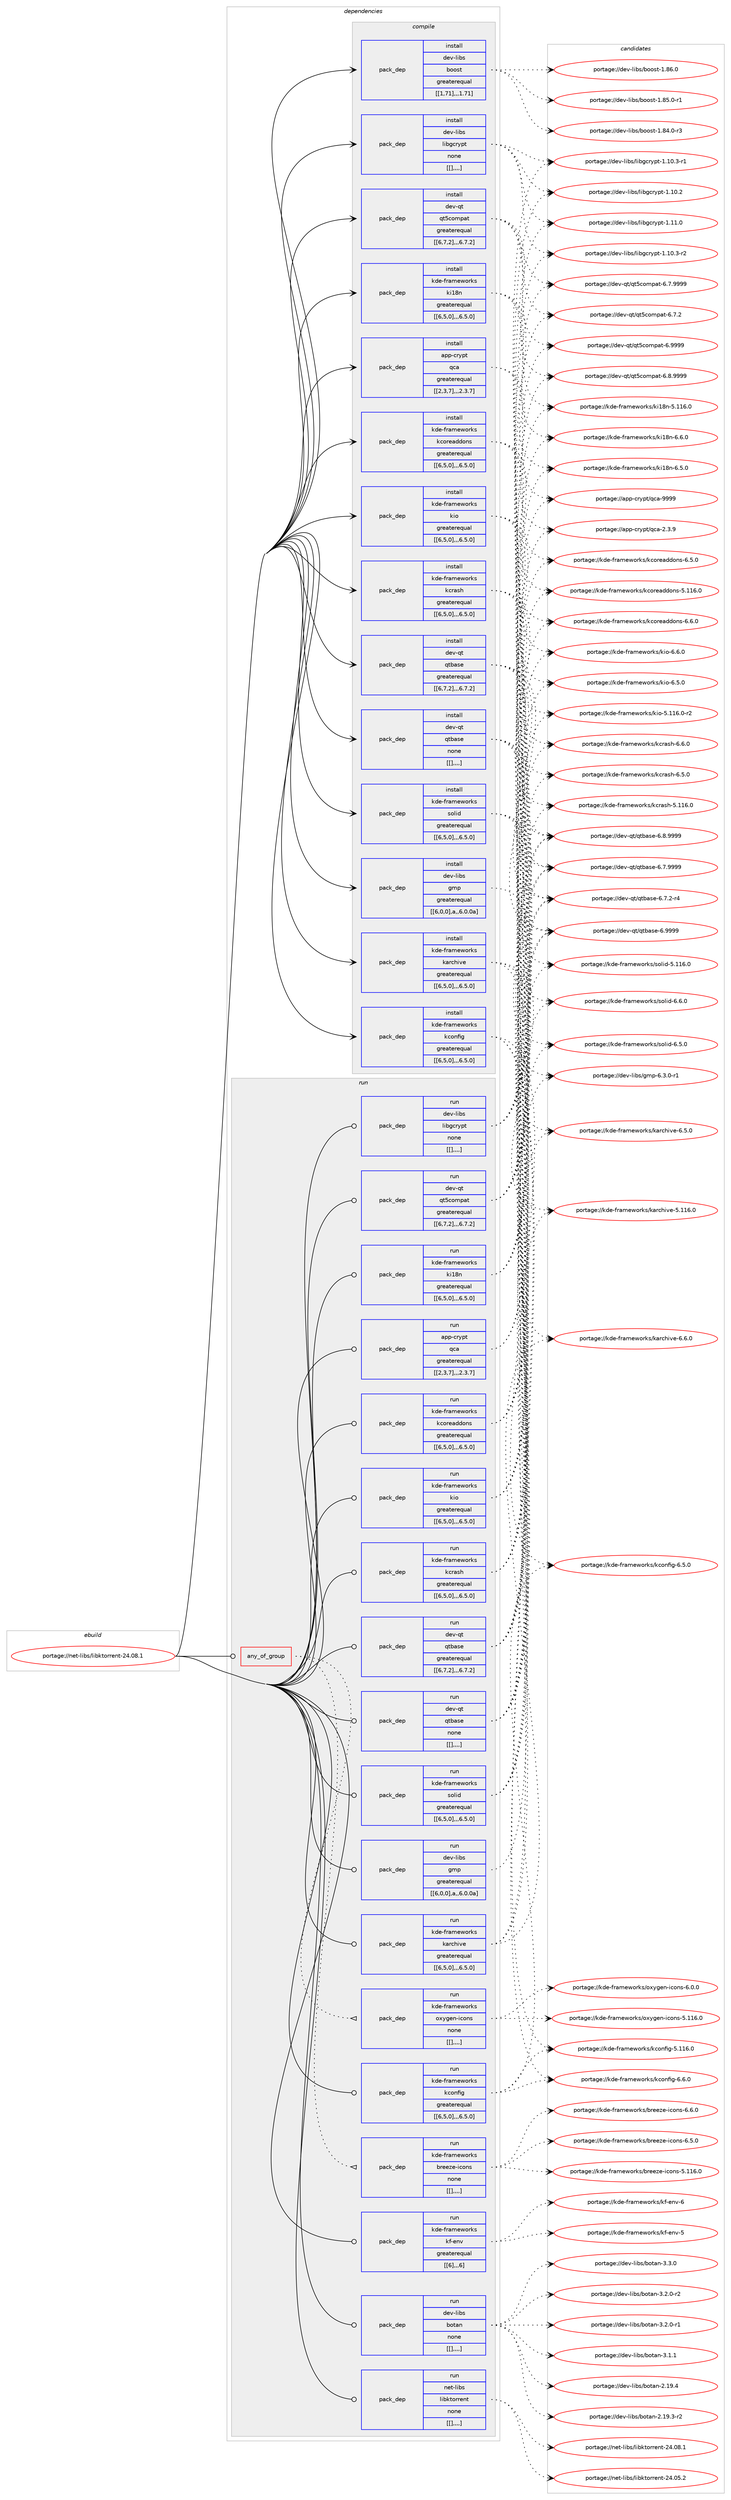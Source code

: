 digraph prolog {

# *************
# Graph options
# *************

newrank=true;
concentrate=true;
compound=true;
graph [rankdir=LR,fontname=Helvetica,fontsize=10,ranksep=1.5];#, ranksep=2.5, nodesep=0.2];
edge  [arrowhead=vee];
node  [fontname=Helvetica,fontsize=10];

# **********
# The ebuild
# **********

subgraph cluster_leftcol {
color=gray;
label=<<i>ebuild</i>>;
id [label="portage://net-libs/libktorrent-24.08.1", color=red, width=4, href="../net-libs/libktorrent-24.08.1.svg"];
}

# ****************
# The dependencies
# ****************

subgraph cluster_midcol {
color=gray;
label=<<i>dependencies</i>>;
subgraph cluster_compile {
fillcolor="#eeeeee";
style=filled;
label=<<i>compile</i>>;
subgraph pack276892 {
dependency378182 [label=<<TABLE BORDER="0" CELLBORDER="1" CELLSPACING="0" CELLPADDING="4" WIDTH="220"><TR><TD ROWSPAN="6" CELLPADDING="30">pack_dep</TD></TR><TR><TD WIDTH="110">install</TD></TR><TR><TD>app-crypt</TD></TR><TR><TD>qca</TD></TR><TR><TD>greaterequal</TD></TR><TR><TD>[[2,3,7],,,2.3.7]</TD></TR></TABLE>>, shape=none, color=blue];
}
id:e -> dependency378182:w [weight=20,style="solid",arrowhead="vee"];
subgraph pack276893 {
dependency378183 [label=<<TABLE BORDER="0" CELLBORDER="1" CELLSPACING="0" CELLPADDING="4" WIDTH="220"><TR><TD ROWSPAN="6" CELLPADDING="30">pack_dep</TD></TR><TR><TD WIDTH="110">install</TD></TR><TR><TD>dev-libs</TD></TR><TR><TD>boost</TD></TR><TR><TD>greaterequal</TD></TR><TR><TD>[[1,71],,,1.71]</TD></TR></TABLE>>, shape=none, color=blue];
}
id:e -> dependency378183:w [weight=20,style="solid",arrowhead="vee"];
subgraph pack276894 {
dependency378184 [label=<<TABLE BORDER="0" CELLBORDER="1" CELLSPACING="0" CELLPADDING="4" WIDTH="220"><TR><TD ROWSPAN="6" CELLPADDING="30">pack_dep</TD></TR><TR><TD WIDTH="110">install</TD></TR><TR><TD>dev-libs</TD></TR><TR><TD>gmp</TD></TR><TR><TD>greaterequal</TD></TR><TR><TD>[[6,0,0],a,,6.0.0a]</TD></TR></TABLE>>, shape=none, color=blue];
}
id:e -> dependency378184:w [weight=20,style="solid",arrowhead="vee"];
subgraph pack276895 {
dependency378185 [label=<<TABLE BORDER="0" CELLBORDER="1" CELLSPACING="0" CELLPADDING="4" WIDTH="220"><TR><TD ROWSPAN="6" CELLPADDING="30">pack_dep</TD></TR><TR><TD WIDTH="110">install</TD></TR><TR><TD>dev-libs</TD></TR><TR><TD>libgcrypt</TD></TR><TR><TD>none</TD></TR><TR><TD>[[],,,,]</TD></TR></TABLE>>, shape=none, color=blue];
}
id:e -> dependency378185:w [weight=20,style="solid",arrowhead="vee"];
subgraph pack276896 {
dependency378186 [label=<<TABLE BORDER="0" CELLBORDER="1" CELLSPACING="0" CELLPADDING="4" WIDTH="220"><TR><TD ROWSPAN="6" CELLPADDING="30">pack_dep</TD></TR><TR><TD WIDTH="110">install</TD></TR><TR><TD>dev-qt</TD></TR><TR><TD>qt5compat</TD></TR><TR><TD>greaterequal</TD></TR><TR><TD>[[6,7,2],,,6.7.2]</TD></TR></TABLE>>, shape=none, color=blue];
}
id:e -> dependency378186:w [weight=20,style="solid",arrowhead="vee"];
subgraph pack276897 {
dependency378187 [label=<<TABLE BORDER="0" CELLBORDER="1" CELLSPACING="0" CELLPADDING="4" WIDTH="220"><TR><TD ROWSPAN="6" CELLPADDING="30">pack_dep</TD></TR><TR><TD WIDTH="110">install</TD></TR><TR><TD>dev-qt</TD></TR><TR><TD>qtbase</TD></TR><TR><TD>greaterequal</TD></TR><TR><TD>[[6,7,2],,,6.7.2]</TD></TR></TABLE>>, shape=none, color=blue];
}
id:e -> dependency378187:w [weight=20,style="solid",arrowhead="vee"];
subgraph pack276898 {
dependency378188 [label=<<TABLE BORDER="0" CELLBORDER="1" CELLSPACING="0" CELLPADDING="4" WIDTH="220"><TR><TD ROWSPAN="6" CELLPADDING="30">pack_dep</TD></TR><TR><TD WIDTH="110">install</TD></TR><TR><TD>dev-qt</TD></TR><TR><TD>qtbase</TD></TR><TR><TD>none</TD></TR><TR><TD>[[],,,,]</TD></TR></TABLE>>, shape=none, color=blue];
}
id:e -> dependency378188:w [weight=20,style="solid",arrowhead="vee"];
subgraph pack276899 {
dependency378189 [label=<<TABLE BORDER="0" CELLBORDER="1" CELLSPACING="0" CELLPADDING="4" WIDTH="220"><TR><TD ROWSPAN="6" CELLPADDING="30">pack_dep</TD></TR><TR><TD WIDTH="110">install</TD></TR><TR><TD>kde-frameworks</TD></TR><TR><TD>karchive</TD></TR><TR><TD>greaterequal</TD></TR><TR><TD>[[6,5,0],,,6.5.0]</TD></TR></TABLE>>, shape=none, color=blue];
}
id:e -> dependency378189:w [weight=20,style="solid",arrowhead="vee"];
subgraph pack276900 {
dependency378190 [label=<<TABLE BORDER="0" CELLBORDER="1" CELLSPACING="0" CELLPADDING="4" WIDTH="220"><TR><TD ROWSPAN="6" CELLPADDING="30">pack_dep</TD></TR><TR><TD WIDTH="110">install</TD></TR><TR><TD>kde-frameworks</TD></TR><TR><TD>kconfig</TD></TR><TR><TD>greaterequal</TD></TR><TR><TD>[[6,5,0],,,6.5.0]</TD></TR></TABLE>>, shape=none, color=blue];
}
id:e -> dependency378190:w [weight=20,style="solid",arrowhead="vee"];
subgraph pack276901 {
dependency378191 [label=<<TABLE BORDER="0" CELLBORDER="1" CELLSPACING="0" CELLPADDING="4" WIDTH="220"><TR><TD ROWSPAN="6" CELLPADDING="30">pack_dep</TD></TR><TR><TD WIDTH="110">install</TD></TR><TR><TD>kde-frameworks</TD></TR><TR><TD>kcoreaddons</TD></TR><TR><TD>greaterequal</TD></TR><TR><TD>[[6,5,0],,,6.5.0]</TD></TR></TABLE>>, shape=none, color=blue];
}
id:e -> dependency378191:w [weight=20,style="solid",arrowhead="vee"];
subgraph pack276902 {
dependency378192 [label=<<TABLE BORDER="0" CELLBORDER="1" CELLSPACING="0" CELLPADDING="4" WIDTH="220"><TR><TD ROWSPAN="6" CELLPADDING="30">pack_dep</TD></TR><TR><TD WIDTH="110">install</TD></TR><TR><TD>kde-frameworks</TD></TR><TR><TD>kcrash</TD></TR><TR><TD>greaterequal</TD></TR><TR><TD>[[6,5,0],,,6.5.0]</TD></TR></TABLE>>, shape=none, color=blue];
}
id:e -> dependency378192:w [weight=20,style="solid",arrowhead="vee"];
subgraph pack276903 {
dependency378193 [label=<<TABLE BORDER="0" CELLBORDER="1" CELLSPACING="0" CELLPADDING="4" WIDTH="220"><TR><TD ROWSPAN="6" CELLPADDING="30">pack_dep</TD></TR><TR><TD WIDTH="110">install</TD></TR><TR><TD>kde-frameworks</TD></TR><TR><TD>ki18n</TD></TR><TR><TD>greaterequal</TD></TR><TR><TD>[[6,5,0],,,6.5.0]</TD></TR></TABLE>>, shape=none, color=blue];
}
id:e -> dependency378193:w [weight=20,style="solid",arrowhead="vee"];
subgraph pack276904 {
dependency378194 [label=<<TABLE BORDER="0" CELLBORDER="1" CELLSPACING="0" CELLPADDING="4" WIDTH="220"><TR><TD ROWSPAN="6" CELLPADDING="30">pack_dep</TD></TR><TR><TD WIDTH="110">install</TD></TR><TR><TD>kde-frameworks</TD></TR><TR><TD>kio</TD></TR><TR><TD>greaterequal</TD></TR><TR><TD>[[6,5,0],,,6.5.0]</TD></TR></TABLE>>, shape=none, color=blue];
}
id:e -> dependency378194:w [weight=20,style="solid",arrowhead="vee"];
subgraph pack276905 {
dependency378195 [label=<<TABLE BORDER="0" CELLBORDER="1" CELLSPACING="0" CELLPADDING="4" WIDTH="220"><TR><TD ROWSPAN="6" CELLPADDING="30">pack_dep</TD></TR><TR><TD WIDTH="110">install</TD></TR><TR><TD>kde-frameworks</TD></TR><TR><TD>solid</TD></TR><TR><TD>greaterequal</TD></TR><TR><TD>[[6,5,0],,,6.5.0]</TD></TR></TABLE>>, shape=none, color=blue];
}
id:e -> dependency378195:w [weight=20,style="solid",arrowhead="vee"];
}
subgraph cluster_compileandrun {
fillcolor="#eeeeee";
style=filled;
label=<<i>compile and run</i>>;
}
subgraph cluster_run {
fillcolor="#eeeeee";
style=filled;
label=<<i>run</i>>;
subgraph any2623 {
dependency378196 [label=<<TABLE BORDER="0" CELLBORDER="1" CELLSPACING="0" CELLPADDING="4"><TR><TD CELLPADDING="10">any_of_group</TD></TR></TABLE>>, shape=none, color=red];subgraph pack276906 {
dependency378197 [label=<<TABLE BORDER="0" CELLBORDER="1" CELLSPACING="0" CELLPADDING="4" WIDTH="220"><TR><TD ROWSPAN="6" CELLPADDING="30">pack_dep</TD></TR><TR><TD WIDTH="110">run</TD></TR><TR><TD>kde-frameworks</TD></TR><TR><TD>breeze-icons</TD></TR><TR><TD>none</TD></TR><TR><TD>[[],,,,]</TD></TR></TABLE>>, shape=none, color=blue];
}
dependency378196:e -> dependency378197:w [weight=20,style="dotted",arrowhead="oinv"];
subgraph pack276907 {
dependency378198 [label=<<TABLE BORDER="0" CELLBORDER="1" CELLSPACING="0" CELLPADDING="4" WIDTH="220"><TR><TD ROWSPAN="6" CELLPADDING="30">pack_dep</TD></TR><TR><TD WIDTH="110">run</TD></TR><TR><TD>kde-frameworks</TD></TR><TR><TD>oxygen-icons</TD></TR><TR><TD>none</TD></TR><TR><TD>[[],,,,]</TD></TR></TABLE>>, shape=none, color=blue];
}
dependency378196:e -> dependency378198:w [weight=20,style="dotted",arrowhead="oinv"];
}
id:e -> dependency378196:w [weight=20,style="solid",arrowhead="odot"];
subgraph pack276908 {
dependency378199 [label=<<TABLE BORDER="0" CELLBORDER="1" CELLSPACING="0" CELLPADDING="4" WIDTH="220"><TR><TD ROWSPAN="6" CELLPADDING="30">pack_dep</TD></TR><TR><TD WIDTH="110">run</TD></TR><TR><TD>app-crypt</TD></TR><TR><TD>qca</TD></TR><TR><TD>greaterequal</TD></TR><TR><TD>[[2,3,7],,,2.3.7]</TD></TR></TABLE>>, shape=none, color=blue];
}
id:e -> dependency378199:w [weight=20,style="solid",arrowhead="odot"];
subgraph pack276909 {
dependency378200 [label=<<TABLE BORDER="0" CELLBORDER="1" CELLSPACING="0" CELLPADDING="4" WIDTH="220"><TR><TD ROWSPAN="6" CELLPADDING="30">pack_dep</TD></TR><TR><TD WIDTH="110">run</TD></TR><TR><TD>dev-libs</TD></TR><TR><TD>gmp</TD></TR><TR><TD>greaterequal</TD></TR><TR><TD>[[6,0,0],a,,6.0.0a]</TD></TR></TABLE>>, shape=none, color=blue];
}
id:e -> dependency378200:w [weight=20,style="solid",arrowhead="odot"];
subgraph pack276910 {
dependency378201 [label=<<TABLE BORDER="0" CELLBORDER="1" CELLSPACING="0" CELLPADDING="4" WIDTH="220"><TR><TD ROWSPAN="6" CELLPADDING="30">pack_dep</TD></TR><TR><TD WIDTH="110">run</TD></TR><TR><TD>dev-libs</TD></TR><TR><TD>libgcrypt</TD></TR><TR><TD>none</TD></TR><TR><TD>[[],,,,]</TD></TR></TABLE>>, shape=none, color=blue];
}
id:e -> dependency378201:w [weight=20,style="solid",arrowhead="odot"];
subgraph pack276911 {
dependency378202 [label=<<TABLE BORDER="0" CELLBORDER="1" CELLSPACING="0" CELLPADDING="4" WIDTH="220"><TR><TD ROWSPAN="6" CELLPADDING="30">pack_dep</TD></TR><TR><TD WIDTH="110">run</TD></TR><TR><TD>dev-qt</TD></TR><TR><TD>qt5compat</TD></TR><TR><TD>greaterequal</TD></TR><TR><TD>[[6,7,2],,,6.7.2]</TD></TR></TABLE>>, shape=none, color=blue];
}
id:e -> dependency378202:w [weight=20,style="solid",arrowhead="odot"];
subgraph pack276912 {
dependency378203 [label=<<TABLE BORDER="0" CELLBORDER="1" CELLSPACING="0" CELLPADDING="4" WIDTH="220"><TR><TD ROWSPAN="6" CELLPADDING="30">pack_dep</TD></TR><TR><TD WIDTH="110">run</TD></TR><TR><TD>dev-qt</TD></TR><TR><TD>qtbase</TD></TR><TR><TD>greaterequal</TD></TR><TR><TD>[[6,7,2],,,6.7.2]</TD></TR></TABLE>>, shape=none, color=blue];
}
id:e -> dependency378203:w [weight=20,style="solid",arrowhead="odot"];
subgraph pack276913 {
dependency378204 [label=<<TABLE BORDER="0" CELLBORDER="1" CELLSPACING="0" CELLPADDING="4" WIDTH="220"><TR><TD ROWSPAN="6" CELLPADDING="30">pack_dep</TD></TR><TR><TD WIDTH="110">run</TD></TR><TR><TD>dev-qt</TD></TR><TR><TD>qtbase</TD></TR><TR><TD>none</TD></TR><TR><TD>[[],,,,]</TD></TR></TABLE>>, shape=none, color=blue];
}
id:e -> dependency378204:w [weight=20,style="solid",arrowhead="odot"];
subgraph pack276914 {
dependency378205 [label=<<TABLE BORDER="0" CELLBORDER="1" CELLSPACING="0" CELLPADDING="4" WIDTH="220"><TR><TD ROWSPAN="6" CELLPADDING="30">pack_dep</TD></TR><TR><TD WIDTH="110">run</TD></TR><TR><TD>kde-frameworks</TD></TR><TR><TD>karchive</TD></TR><TR><TD>greaterequal</TD></TR><TR><TD>[[6,5,0],,,6.5.0]</TD></TR></TABLE>>, shape=none, color=blue];
}
id:e -> dependency378205:w [weight=20,style="solid",arrowhead="odot"];
subgraph pack276915 {
dependency378206 [label=<<TABLE BORDER="0" CELLBORDER="1" CELLSPACING="0" CELLPADDING="4" WIDTH="220"><TR><TD ROWSPAN="6" CELLPADDING="30">pack_dep</TD></TR><TR><TD WIDTH="110">run</TD></TR><TR><TD>kde-frameworks</TD></TR><TR><TD>kconfig</TD></TR><TR><TD>greaterequal</TD></TR><TR><TD>[[6,5,0],,,6.5.0]</TD></TR></TABLE>>, shape=none, color=blue];
}
id:e -> dependency378206:w [weight=20,style="solid",arrowhead="odot"];
subgraph pack276916 {
dependency378207 [label=<<TABLE BORDER="0" CELLBORDER="1" CELLSPACING="0" CELLPADDING="4" WIDTH="220"><TR><TD ROWSPAN="6" CELLPADDING="30">pack_dep</TD></TR><TR><TD WIDTH="110">run</TD></TR><TR><TD>kde-frameworks</TD></TR><TR><TD>kcoreaddons</TD></TR><TR><TD>greaterequal</TD></TR><TR><TD>[[6,5,0],,,6.5.0]</TD></TR></TABLE>>, shape=none, color=blue];
}
id:e -> dependency378207:w [weight=20,style="solid",arrowhead="odot"];
subgraph pack276917 {
dependency378208 [label=<<TABLE BORDER="0" CELLBORDER="1" CELLSPACING="0" CELLPADDING="4" WIDTH="220"><TR><TD ROWSPAN="6" CELLPADDING="30">pack_dep</TD></TR><TR><TD WIDTH="110">run</TD></TR><TR><TD>kde-frameworks</TD></TR><TR><TD>kcrash</TD></TR><TR><TD>greaterequal</TD></TR><TR><TD>[[6,5,0],,,6.5.0]</TD></TR></TABLE>>, shape=none, color=blue];
}
id:e -> dependency378208:w [weight=20,style="solid",arrowhead="odot"];
subgraph pack276918 {
dependency378209 [label=<<TABLE BORDER="0" CELLBORDER="1" CELLSPACING="0" CELLPADDING="4" WIDTH="220"><TR><TD ROWSPAN="6" CELLPADDING="30">pack_dep</TD></TR><TR><TD WIDTH="110">run</TD></TR><TR><TD>kde-frameworks</TD></TR><TR><TD>kf-env</TD></TR><TR><TD>greaterequal</TD></TR><TR><TD>[[6],,,6]</TD></TR></TABLE>>, shape=none, color=blue];
}
id:e -> dependency378209:w [weight=20,style="solid",arrowhead="odot"];
subgraph pack276919 {
dependency378210 [label=<<TABLE BORDER="0" CELLBORDER="1" CELLSPACING="0" CELLPADDING="4" WIDTH="220"><TR><TD ROWSPAN="6" CELLPADDING="30">pack_dep</TD></TR><TR><TD WIDTH="110">run</TD></TR><TR><TD>kde-frameworks</TD></TR><TR><TD>ki18n</TD></TR><TR><TD>greaterequal</TD></TR><TR><TD>[[6,5,0],,,6.5.0]</TD></TR></TABLE>>, shape=none, color=blue];
}
id:e -> dependency378210:w [weight=20,style="solid",arrowhead="odot"];
subgraph pack276920 {
dependency378211 [label=<<TABLE BORDER="0" CELLBORDER="1" CELLSPACING="0" CELLPADDING="4" WIDTH="220"><TR><TD ROWSPAN="6" CELLPADDING="30">pack_dep</TD></TR><TR><TD WIDTH="110">run</TD></TR><TR><TD>kde-frameworks</TD></TR><TR><TD>kio</TD></TR><TR><TD>greaterequal</TD></TR><TR><TD>[[6,5,0],,,6.5.0]</TD></TR></TABLE>>, shape=none, color=blue];
}
id:e -> dependency378211:w [weight=20,style="solid",arrowhead="odot"];
subgraph pack276921 {
dependency378212 [label=<<TABLE BORDER="0" CELLBORDER="1" CELLSPACING="0" CELLPADDING="4" WIDTH="220"><TR><TD ROWSPAN="6" CELLPADDING="30">pack_dep</TD></TR><TR><TD WIDTH="110">run</TD></TR><TR><TD>kde-frameworks</TD></TR><TR><TD>solid</TD></TR><TR><TD>greaterequal</TD></TR><TR><TD>[[6,5,0],,,6.5.0]</TD></TR></TABLE>>, shape=none, color=blue];
}
id:e -> dependency378212:w [weight=20,style="solid",arrowhead="odot"];
subgraph pack276922 {
dependency378213 [label=<<TABLE BORDER="0" CELLBORDER="1" CELLSPACING="0" CELLPADDING="4" WIDTH="220"><TR><TD ROWSPAN="6" CELLPADDING="30">pack_dep</TD></TR><TR><TD WIDTH="110">run</TD></TR><TR><TD>dev-libs</TD></TR><TR><TD>botan</TD></TR><TR><TD>none</TD></TR><TR><TD>[[],,,,]</TD></TR></TABLE>>, shape=none, color=blue];
}
id:e -> dependency378213:w [weight=20,style="solid",arrowhead="odot"];
subgraph pack276923 {
dependency378214 [label=<<TABLE BORDER="0" CELLBORDER="1" CELLSPACING="0" CELLPADDING="4" WIDTH="220"><TR><TD ROWSPAN="6" CELLPADDING="30">pack_dep</TD></TR><TR><TD WIDTH="110">run</TD></TR><TR><TD>net-libs</TD></TR><TR><TD>libktorrent</TD></TR><TR><TD>none</TD></TR><TR><TD>[[],,,,]</TD></TR></TABLE>>, shape=none, color=blue];
}
id:e -> dependency378214:w [weight=20,style="solid",arrowhead="odot"];
}
}

# **************
# The candidates
# **************

subgraph cluster_choices {
rank=same;
color=gray;
label=<<i>candidates</i>>;

subgraph choice276892 {
color=black;
nodesep=1;
choice9711211245991141211121164711399974557575757 [label="portage://app-crypt/qca-9999", color=red, width=4,href="../app-crypt/qca-9999.svg"];
choice971121124599114121112116471139997455046514657 [label="portage://app-crypt/qca-2.3.9", color=red, width=4,href="../app-crypt/qca-2.3.9.svg"];
dependency378182:e -> choice9711211245991141211121164711399974557575757:w [style=dotted,weight="100"];
dependency378182:e -> choice971121124599114121112116471139997455046514657:w [style=dotted,weight="100"];
}
subgraph choice276893 {
color=black;
nodesep=1;
choice1001011184510810598115479811111111511645494656544648 [label="portage://dev-libs/boost-1.86.0", color=red, width=4,href="../dev-libs/boost-1.86.0.svg"];
choice10010111845108105981154798111111115116454946565346484511449 [label="portage://dev-libs/boost-1.85.0-r1", color=red, width=4,href="../dev-libs/boost-1.85.0-r1.svg"];
choice10010111845108105981154798111111115116454946565246484511451 [label="portage://dev-libs/boost-1.84.0-r3", color=red, width=4,href="../dev-libs/boost-1.84.0-r3.svg"];
dependency378183:e -> choice1001011184510810598115479811111111511645494656544648:w [style=dotted,weight="100"];
dependency378183:e -> choice10010111845108105981154798111111115116454946565346484511449:w [style=dotted,weight="100"];
dependency378183:e -> choice10010111845108105981154798111111115116454946565246484511451:w [style=dotted,weight="100"];
}
subgraph choice276894 {
color=black;
nodesep=1;
choice1001011184510810598115471031091124554465146484511449 [label="portage://dev-libs/gmp-6.3.0-r1", color=red, width=4,href="../dev-libs/gmp-6.3.0-r1.svg"];
dependency378184:e -> choice1001011184510810598115471031091124554465146484511449:w [style=dotted,weight="100"];
}
subgraph choice276895 {
color=black;
nodesep=1;
choice100101118451081059811547108105981039911412111211645494649494648 [label="portage://dev-libs/libgcrypt-1.11.0", color=red, width=4,href="../dev-libs/libgcrypt-1.11.0.svg"];
choice1001011184510810598115471081059810399114121112116454946494846514511450 [label="portage://dev-libs/libgcrypt-1.10.3-r2", color=red, width=4,href="../dev-libs/libgcrypt-1.10.3-r2.svg"];
choice1001011184510810598115471081059810399114121112116454946494846514511449 [label="portage://dev-libs/libgcrypt-1.10.3-r1", color=red, width=4,href="../dev-libs/libgcrypt-1.10.3-r1.svg"];
choice100101118451081059811547108105981039911412111211645494649484650 [label="portage://dev-libs/libgcrypt-1.10.2", color=red, width=4,href="../dev-libs/libgcrypt-1.10.2.svg"];
dependency378185:e -> choice100101118451081059811547108105981039911412111211645494649494648:w [style=dotted,weight="100"];
dependency378185:e -> choice1001011184510810598115471081059810399114121112116454946494846514511450:w [style=dotted,weight="100"];
dependency378185:e -> choice1001011184510810598115471081059810399114121112116454946494846514511449:w [style=dotted,weight="100"];
dependency378185:e -> choice100101118451081059811547108105981039911412111211645494649484650:w [style=dotted,weight="100"];
}
subgraph choice276896 {
color=black;
nodesep=1;
choice100101118451131164711311653991111091129711645544657575757 [label="portage://dev-qt/qt5compat-6.9999", color=red, width=4,href="../dev-qt/qt5compat-6.9999.svg"];
choice1001011184511311647113116539911110911297116455446564657575757 [label="portage://dev-qt/qt5compat-6.8.9999", color=red, width=4,href="../dev-qt/qt5compat-6.8.9999.svg"];
choice1001011184511311647113116539911110911297116455446554657575757 [label="portage://dev-qt/qt5compat-6.7.9999", color=red, width=4,href="../dev-qt/qt5compat-6.7.9999.svg"];
choice1001011184511311647113116539911110911297116455446554650 [label="portage://dev-qt/qt5compat-6.7.2", color=red, width=4,href="../dev-qt/qt5compat-6.7.2.svg"];
dependency378186:e -> choice100101118451131164711311653991111091129711645544657575757:w [style=dotted,weight="100"];
dependency378186:e -> choice1001011184511311647113116539911110911297116455446564657575757:w [style=dotted,weight="100"];
dependency378186:e -> choice1001011184511311647113116539911110911297116455446554657575757:w [style=dotted,weight="100"];
dependency378186:e -> choice1001011184511311647113116539911110911297116455446554650:w [style=dotted,weight="100"];
}
subgraph choice276897 {
color=black;
nodesep=1;
choice1001011184511311647113116989711510145544657575757 [label="portage://dev-qt/qtbase-6.9999", color=red, width=4,href="../dev-qt/qtbase-6.9999.svg"];
choice10010111845113116471131169897115101455446564657575757 [label="portage://dev-qt/qtbase-6.8.9999", color=red, width=4,href="../dev-qt/qtbase-6.8.9999.svg"];
choice10010111845113116471131169897115101455446554657575757 [label="portage://dev-qt/qtbase-6.7.9999", color=red, width=4,href="../dev-qt/qtbase-6.7.9999.svg"];
choice100101118451131164711311698971151014554465546504511452 [label="portage://dev-qt/qtbase-6.7.2-r4", color=red, width=4,href="../dev-qt/qtbase-6.7.2-r4.svg"];
dependency378187:e -> choice1001011184511311647113116989711510145544657575757:w [style=dotted,weight="100"];
dependency378187:e -> choice10010111845113116471131169897115101455446564657575757:w [style=dotted,weight="100"];
dependency378187:e -> choice10010111845113116471131169897115101455446554657575757:w [style=dotted,weight="100"];
dependency378187:e -> choice100101118451131164711311698971151014554465546504511452:w [style=dotted,weight="100"];
}
subgraph choice276898 {
color=black;
nodesep=1;
choice1001011184511311647113116989711510145544657575757 [label="portage://dev-qt/qtbase-6.9999", color=red, width=4,href="../dev-qt/qtbase-6.9999.svg"];
choice10010111845113116471131169897115101455446564657575757 [label="portage://dev-qt/qtbase-6.8.9999", color=red, width=4,href="../dev-qt/qtbase-6.8.9999.svg"];
choice10010111845113116471131169897115101455446554657575757 [label="portage://dev-qt/qtbase-6.7.9999", color=red, width=4,href="../dev-qt/qtbase-6.7.9999.svg"];
choice100101118451131164711311698971151014554465546504511452 [label="portage://dev-qt/qtbase-6.7.2-r4", color=red, width=4,href="../dev-qt/qtbase-6.7.2-r4.svg"];
dependency378188:e -> choice1001011184511311647113116989711510145544657575757:w [style=dotted,weight="100"];
dependency378188:e -> choice10010111845113116471131169897115101455446564657575757:w [style=dotted,weight="100"];
dependency378188:e -> choice10010111845113116471131169897115101455446554657575757:w [style=dotted,weight="100"];
dependency378188:e -> choice100101118451131164711311698971151014554465546504511452:w [style=dotted,weight="100"];
}
subgraph choice276899 {
color=black;
nodesep=1;
choice1071001014510211497109101119111114107115471079711499104105118101455446544648 [label="portage://kde-frameworks/karchive-6.6.0", color=red, width=4,href="../kde-frameworks/karchive-6.6.0.svg"];
choice1071001014510211497109101119111114107115471079711499104105118101455446534648 [label="portage://kde-frameworks/karchive-6.5.0", color=red, width=4,href="../kde-frameworks/karchive-6.5.0.svg"];
choice10710010145102114971091011191111141071154710797114991041051181014553464949544648 [label="portage://kde-frameworks/karchive-5.116.0", color=red, width=4,href="../kde-frameworks/karchive-5.116.0.svg"];
dependency378189:e -> choice1071001014510211497109101119111114107115471079711499104105118101455446544648:w [style=dotted,weight="100"];
dependency378189:e -> choice1071001014510211497109101119111114107115471079711499104105118101455446534648:w [style=dotted,weight="100"];
dependency378189:e -> choice10710010145102114971091011191111141071154710797114991041051181014553464949544648:w [style=dotted,weight="100"];
}
subgraph choice276900 {
color=black;
nodesep=1;
choice10710010145102114971091011191111141071154710799111110102105103455446544648 [label="portage://kde-frameworks/kconfig-6.6.0", color=red, width=4,href="../kde-frameworks/kconfig-6.6.0.svg"];
choice10710010145102114971091011191111141071154710799111110102105103455446534648 [label="portage://kde-frameworks/kconfig-6.5.0", color=red, width=4,href="../kde-frameworks/kconfig-6.5.0.svg"];
choice107100101451021149710910111911111410711547107991111101021051034553464949544648 [label="portage://kde-frameworks/kconfig-5.116.0", color=red, width=4,href="../kde-frameworks/kconfig-5.116.0.svg"];
dependency378190:e -> choice10710010145102114971091011191111141071154710799111110102105103455446544648:w [style=dotted,weight="100"];
dependency378190:e -> choice10710010145102114971091011191111141071154710799111110102105103455446534648:w [style=dotted,weight="100"];
dependency378190:e -> choice107100101451021149710910111911111410711547107991111101021051034553464949544648:w [style=dotted,weight="100"];
}
subgraph choice276901 {
color=black;
nodesep=1;
choice1071001014510211497109101119111114107115471079911111410197100100111110115455446544648 [label="portage://kde-frameworks/kcoreaddons-6.6.0", color=red, width=4,href="../kde-frameworks/kcoreaddons-6.6.0.svg"];
choice1071001014510211497109101119111114107115471079911111410197100100111110115455446534648 [label="portage://kde-frameworks/kcoreaddons-6.5.0", color=red, width=4,href="../kde-frameworks/kcoreaddons-6.5.0.svg"];
choice10710010145102114971091011191111141071154710799111114101971001001111101154553464949544648 [label="portage://kde-frameworks/kcoreaddons-5.116.0", color=red, width=4,href="../kde-frameworks/kcoreaddons-5.116.0.svg"];
dependency378191:e -> choice1071001014510211497109101119111114107115471079911111410197100100111110115455446544648:w [style=dotted,weight="100"];
dependency378191:e -> choice1071001014510211497109101119111114107115471079911111410197100100111110115455446534648:w [style=dotted,weight="100"];
dependency378191:e -> choice10710010145102114971091011191111141071154710799111114101971001001111101154553464949544648:w [style=dotted,weight="100"];
}
subgraph choice276902 {
color=black;
nodesep=1;
choice1071001014510211497109101119111114107115471079911497115104455446544648 [label="portage://kde-frameworks/kcrash-6.6.0", color=red, width=4,href="../kde-frameworks/kcrash-6.6.0.svg"];
choice1071001014510211497109101119111114107115471079911497115104455446534648 [label="portage://kde-frameworks/kcrash-6.5.0", color=red, width=4,href="../kde-frameworks/kcrash-6.5.0.svg"];
choice10710010145102114971091011191111141071154710799114971151044553464949544648 [label="portage://kde-frameworks/kcrash-5.116.0", color=red, width=4,href="../kde-frameworks/kcrash-5.116.0.svg"];
dependency378192:e -> choice1071001014510211497109101119111114107115471079911497115104455446544648:w [style=dotted,weight="100"];
dependency378192:e -> choice1071001014510211497109101119111114107115471079911497115104455446534648:w [style=dotted,weight="100"];
dependency378192:e -> choice10710010145102114971091011191111141071154710799114971151044553464949544648:w [style=dotted,weight="100"];
}
subgraph choice276903 {
color=black;
nodesep=1;
choice1071001014510211497109101119111114107115471071054956110455446544648 [label="portage://kde-frameworks/ki18n-6.6.0", color=red, width=4,href="../kde-frameworks/ki18n-6.6.0.svg"];
choice1071001014510211497109101119111114107115471071054956110455446534648 [label="portage://kde-frameworks/ki18n-6.5.0", color=red, width=4,href="../kde-frameworks/ki18n-6.5.0.svg"];
choice10710010145102114971091011191111141071154710710549561104553464949544648 [label="portage://kde-frameworks/ki18n-5.116.0", color=red, width=4,href="../kde-frameworks/ki18n-5.116.0.svg"];
dependency378193:e -> choice1071001014510211497109101119111114107115471071054956110455446544648:w [style=dotted,weight="100"];
dependency378193:e -> choice1071001014510211497109101119111114107115471071054956110455446534648:w [style=dotted,weight="100"];
dependency378193:e -> choice10710010145102114971091011191111141071154710710549561104553464949544648:w [style=dotted,weight="100"];
}
subgraph choice276904 {
color=black;
nodesep=1;
choice107100101451021149710910111911111410711547107105111455446544648 [label="portage://kde-frameworks/kio-6.6.0", color=red, width=4,href="../kde-frameworks/kio-6.6.0.svg"];
choice107100101451021149710910111911111410711547107105111455446534648 [label="portage://kde-frameworks/kio-6.5.0", color=red, width=4,href="../kde-frameworks/kio-6.5.0.svg"];
choice10710010145102114971091011191111141071154710710511145534649495446484511450 [label="portage://kde-frameworks/kio-5.116.0-r2", color=red, width=4,href="../kde-frameworks/kio-5.116.0-r2.svg"];
dependency378194:e -> choice107100101451021149710910111911111410711547107105111455446544648:w [style=dotted,weight="100"];
dependency378194:e -> choice107100101451021149710910111911111410711547107105111455446534648:w [style=dotted,weight="100"];
dependency378194:e -> choice10710010145102114971091011191111141071154710710511145534649495446484511450:w [style=dotted,weight="100"];
}
subgraph choice276905 {
color=black;
nodesep=1;
choice107100101451021149710910111911111410711547115111108105100455446544648 [label="portage://kde-frameworks/solid-6.6.0", color=red, width=4,href="../kde-frameworks/solid-6.6.0.svg"];
choice107100101451021149710910111911111410711547115111108105100455446534648 [label="portage://kde-frameworks/solid-6.5.0", color=red, width=4,href="../kde-frameworks/solid-6.5.0.svg"];
choice1071001014510211497109101119111114107115471151111081051004553464949544648 [label="portage://kde-frameworks/solid-5.116.0", color=red, width=4,href="../kde-frameworks/solid-5.116.0.svg"];
dependency378195:e -> choice107100101451021149710910111911111410711547115111108105100455446544648:w [style=dotted,weight="100"];
dependency378195:e -> choice107100101451021149710910111911111410711547115111108105100455446534648:w [style=dotted,weight="100"];
dependency378195:e -> choice1071001014510211497109101119111114107115471151111081051004553464949544648:w [style=dotted,weight="100"];
}
subgraph choice276906 {
color=black;
nodesep=1;
choice107100101451021149710910111911111410711547981141011011221014510599111110115455446544648 [label="portage://kde-frameworks/breeze-icons-6.6.0", color=red, width=4,href="../kde-frameworks/breeze-icons-6.6.0.svg"];
choice107100101451021149710910111911111410711547981141011011221014510599111110115455446534648 [label="portage://kde-frameworks/breeze-icons-6.5.0", color=red, width=4,href="../kde-frameworks/breeze-icons-6.5.0.svg"];
choice1071001014510211497109101119111114107115479811410110112210145105991111101154553464949544648 [label="portage://kde-frameworks/breeze-icons-5.116.0", color=red, width=4,href="../kde-frameworks/breeze-icons-5.116.0.svg"];
dependency378197:e -> choice107100101451021149710910111911111410711547981141011011221014510599111110115455446544648:w [style=dotted,weight="100"];
dependency378197:e -> choice107100101451021149710910111911111410711547981141011011221014510599111110115455446534648:w [style=dotted,weight="100"];
dependency378197:e -> choice1071001014510211497109101119111114107115479811410110112210145105991111101154553464949544648:w [style=dotted,weight="100"];
}
subgraph choice276907 {
color=black;
nodesep=1;
choice1071001014510211497109101119111114107115471111201211031011104510599111110115455446484648 [label="portage://kde-frameworks/oxygen-icons-6.0.0", color=red, width=4,href="../kde-frameworks/oxygen-icons-6.0.0.svg"];
choice10710010145102114971091011191111141071154711112012110310111045105991111101154553464949544648 [label="portage://kde-frameworks/oxygen-icons-5.116.0", color=red, width=4,href="../kde-frameworks/oxygen-icons-5.116.0.svg"];
dependency378198:e -> choice1071001014510211497109101119111114107115471111201211031011104510599111110115455446484648:w [style=dotted,weight="100"];
dependency378198:e -> choice10710010145102114971091011191111141071154711112012110310111045105991111101154553464949544648:w [style=dotted,weight="100"];
}
subgraph choice276908 {
color=black;
nodesep=1;
choice9711211245991141211121164711399974557575757 [label="portage://app-crypt/qca-9999", color=red, width=4,href="../app-crypt/qca-9999.svg"];
choice971121124599114121112116471139997455046514657 [label="portage://app-crypt/qca-2.3.9", color=red, width=4,href="../app-crypt/qca-2.3.9.svg"];
dependency378199:e -> choice9711211245991141211121164711399974557575757:w [style=dotted,weight="100"];
dependency378199:e -> choice971121124599114121112116471139997455046514657:w [style=dotted,weight="100"];
}
subgraph choice276909 {
color=black;
nodesep=1;
choice1001011184510810598115471031091124554465146484511449 [label="portage://dev-libs/gmp-6.3.0-r1", color=red, width=4,href="../dev-libs/gmp-6.3.0-r1.svg"];
dependency378200:e -> choice1001011184510810598115471031091124554465146484511449:w [style=dotted,weight="100"];
}
subgraph choice276910 {
color=black;
nodesep=1;
choice100101118451081059811547108105981039911412111211645494649494648 [label="portage://dev-libs/libgcrypt-1.11.0", color=red, width=4,href="../dev-libs/libgcrypt-1.11.0.svg"];
choice1001011184510810598115471081059810399114121112116454946494846514511450 [label="portage://dev-libs/libgcrypt-1.10.3-r2", color=red, width=4,href="../dev-libs/libgcrypt-1.10.3-r2.svg"];
choice1001011184510810598115471081059810399114121112116454946494846514511449 [label="portage://dev-libs/libgcrypt-1.10.3-r1", color=red, width=4,href="../dev-libs/libgcrypt-1.10.3-r1.svg"];
choice100101118451081059811547108105981039911412111211645494649484650 [label="portage://dev-libs/libgcrypt-1.10.2", color=red, width=4,href="../dev-libs/libgcrypt-1.10.2.svg"];
dependency378201:e -> choice100101118451081059811547108105981039911412111211645494649494648:w [style=dotted,weight="100"];
dependency378201:e -> choice1001011184510810598115471081059810399114121112116454946494846514511450:w [style=dotted,weight="100"];
dependency378201:e -> choice1001011184510810598115471081059810399114121112116454946494846514511449:w [style=dotted,weight="100"];
dependency378201:e -> choice100101118451081059811547108105981039911412111211645494649484650:w [style=dotted,weight="100"];
}
subgraph choice276911 {
color=black;
nodesep=1;
choice100101118451131164711311653991111091129711645544657575757 [label="portage://dev-qt/qt5compat-6.9999", color=red, width=4,href="../dev-qt/qt5compat-6.9999.svg"];
choice1001011184511311647113116539911110911297116455446564657575757 [label="portage://dev-qt/qt5compat-6.8.9999", color=red, width=4,href="../dev-qt/qt5compat-6.8.9999.svg"];
choice1001011184511311647113116539911110911297116455446554657575757 [label="portage://dev-qt/qt5compat-6.7.9999", color=red, width=4,href="../dev-qt/qt5compat-6.7.9999.svg"];
choice1001011184511311647113116539911110911297116455446554650 [label="portage://dev-qt/qt5compat-6.7.2", color=red, width=4,href="../dev-qt/qt5compat-6.7.2.svg"];
dependency378202:e -> choice100101118451131164711311653991111091129711645544657575757:w [style=dotted,weight="100"];
dependency378202:e -> choice1001011184511311647113116539911110911297116455446564657575757:w [style=dotted,weight="100"];
dependency378202:e -> choice1001011184511311647113116539911110911297116455446554657575757:w [style=dotted,weight="100"];
dependency378202:e -> choice1001011184511311647113116539911110911297116455446554650:w [style=dotted,weight="100"];
}
subgraph choice276912 {
color=black;
nodesep=1;
choice1001011184511311647113116989711510145544657575757 [label="portage://dev-qt/qtbase-6.9999", color=red, width=4,href="../dev-qt/qtbase-6.9999.svg"];
choice10010111845113116471131169897115101455446564657575757 [label="portage://dev-qt/qtbase-6.8.9999", color=red, width=4,href="../dev-qt/qtbase-6.8.9999.svg"];
choice10010111845113116471131169897115101455446554657575757 [label="portage://dev-qt/qtbase-6.7.9999", color=red, width=4,href="../dev-qt/qtbase-6.7.9999.svg"];
choice100101118451131164711311698971151014554465546504511452 [label="portage://dev-qt/qtbase-6.7.2-r4", color=red, width=4,href="../dev-qt/qtbase-6.7.2-r4.svg"];
dependency378203:e -> choice1001011184511311647113116989711510145544657575757:w [style=dotted,weight="100"];
dependency378203:e -> choice10010111845113116471131169897115101455446564657575757:w [style=dotted,weight="100"];
dependency378203:e -> choice10010111845113116471131169897115101455446554657575757:w [style=dotted,weight="100"];
dependency378203:e -> choice100101118451131164711311698971151014554465546504511452:w [style=dotted,weight="100"];
}
subgraph choice276913 {
color=black;
nodesep=1;
choice1001011184511311647113116989711510145544657575757 [label="portage://dev-qt/qtbase-6.9999", color=red, width=4,href="../dev-qt/qtbase-6.9999.svg"];
choice10010111845113116471131169897115101455446564657575757 [label="portage://dev-qt/qtbase-6.8.9999", color=red, width=4,href="../dev-qt/qtbase-6.8.9999.svg"];
choice10010111845113116471131169897115101455446554657575757 [label="portage://dev-qt/qtbase-6.7.9999", color=red, width=4,href="../dev-qt/qtbase-6.7.9999.svg"];
choice100101118451131164711311698971151014554465546504511452 [label="portage://dev-qt/qtbase-6.7.2-r4", color=red, width=4,href="../dev-qt/qtbase-6.7.2-r4.svg"];
dependency378204:e -> choice1001011184511311647113116989711510145544657575757:w [style=dotted,weight="100"];
dependency378204:e -> choice10010111845113116471131169897115101455446564657575757:w [style=dotted,weight="100"];
dependency378204:e -> choice10010111845113116471131169897115101455446554657575757:w [style=dotted,weight="100"];
dependency378204:e -> choice100101118451131164711311698971151014554465546504511452:w [style=dotted,weight="100"];
}
subgraph choice276914 {
color=black;
nodesep=1;
choice1071001014510211497109101119111114107115471079711499104105118101455446544648 [label="portage://kde-frameworks/karchive-6.6.0", color=red, width=4,href="../kde-frameworks/karchive-6.6.0.svg"];
choice1071001014510211497109101119111114107115471079711499104105118101455446534648 [label="portage://kde-frameworks/karchive-6.5.0", color=red, width=4,href="../kde-frameworks/karchive-6.5.0.svg"];
choice10710010145102114971091011191111141071154710797114991041051181014553464949544648 [label="portage://kde-frameworks/karchive-5.116.0", color=red, width=4,href="../kde-frameworks/karchive-5.116.0.svg"];
dependency378205:e -> choice1071001014510211497109101119111114107115471079711499104105118101455446544648:w [style=dotted,weight="100"];
dependency378205:e -> choice1071001014510211497109101119111114107115471079711499104105118101455446534648:w [style=dotted,weight="100"];
dependency378205:e -> choice10710010145102114971091011191111141071154710797114991041051181014553464949544648:w [style=dotted,weight="100"];
}
subgraph choice276915 {
color=black;
nodesep=1;
choice10710010145102114971091011191111141071154710799111110102105103455446544648 [label="portage://kde-frameworks/kconfig-6.6.0", color=red, width=4,href="../kde-frameworks/kconfig-6.6.0.svg"];
choice10710010145102114971091011191111141071154710799111110102105103455446534648 [label="portage://kde-frameworks/kconfig-6.5.0", color=red, width=4,href="../kde-frameworks/kconfig-6.5.0.svg"];
choice107100101451021149710910111911111410711547107991111101021051034553464949544648 [label="portage://kde-frameworks/kconfig-5.116.0", color=red, width=4,href="../kde-frameworks/kconfig-5.116.0.svg"];
dependency378206:e -> choice10710010145102114971091011191111141071154710799111110102105103455446544648:w [style=dotted,weight="100"];
dependency378206:e -> choice10710010145102114971091011191111141071154710799111110102105103455446534648:w [style=dotted,weight="100"];
dependency378206:e -> choice107100101451021149710910111911111410711547107991111101021051034553464949544648:w [style=dotted,weight="100"];
}
subgraph choice276916 {
color=black;
nodesep=1;
choice1071001014510211497109101119111114107115471079911111410197100100111110115455446544648 [label="portage://kde-frameworks/kcoreaddons-6.6.0", color=red, width=4,href="../kde-frameworks/kcoreaddons-6.6.0.svg"];
choice1071001014510211497109101119111114107115471079911111410197100100111110115455446534648 [label="portage://kde-frameworks/kcoreaddons-6.5.0", color=red, width=4,href="../kde-frameworks/kcoreaddons-6.5.0.svg"];
choice10710010145102114971091011191111141071154710799111114101971001001111101154553464949544648 [label="portage://kde-frameworks/kcoreaddons-5.116.0", color=red, width=4,href="../kde-frameworks/kcoreaddons-5.116.0.svg"];
dependency378207:e -> choice1071001014510211497109101119111114107115471079911111410197100100111110115455446544648:w [style=dotted,weight="100"];
dependency378207:e -> choice1071001014510211497109101119111114107115471079911111410197100100111110115455446534648:w [style=dotted,weight="100"];
dependency378207:e -> choice10710010145102114971091011191111141071154710799111114101971001001111101154553464949544648:w [style=dotted,weight="100"];
}
subgraph choice276917 {
color=black;
nodesep=1;
choice1071001014510211497109101119111114107115471079911497115104455446544648 [label="portage://kde-frameworks/kcrash-6.6.0", color=red, width=4,href="../kde-frameworks/kcrash-6.6.0.svg"];
choice1071001014510211497109101119111114107115471079911497115104455446534648 [label="portage://kde-frameworks/kcrash-6.5.0", color=red, width=4,href="../kde-frameworks/kcrash-6.5.0.svg"];
choice10710010145102114971091011191111141071154710799114971151044553464949544648 [label="portage://kde-frameworks/kcrash-5.116.0", color=red, width=4,href="../kde-frameworks/kcrash-5.116.0.svg"];
dependency378208:e -> choice1071001014510211497109101119111114107115471079911497115104455446544648:w [style=dotted,weight="100"];
dependency378208:e -> choice1071001014510211497109101119111114107115471079911497115104455446534648:w [style=dotted,weight="100"];
dependency378208:e -> choice10710010145102114971091011191111141071154710799114971151044553464949544648:w [style=dotted,weight="100"];
}
subgraph choice276918 {
color=black;
nodesep=1;
choice107100101451021149710910111911111410711547107102451011101184554 [label="portage://kde-frameworks/kf-env-6", color=red, width=4,href="../kde-frameworks/kf-env-6.svg"];
choice107100101451021149710910111911111410711547107102451011101184553 [label="portage://kde-frameworks/kf-env-5", color=red, width=4,href="../kde-frameworks/kf-env-5.svg"];
dependency378209:e -> choice107100101451021149710910111911111410711547107102451011101184554:w [style=dotted,weight="100"];
dependency378209:e -> choice107100101451021149710910111911111410711547107102451011101184553:w [style=dotted,weight="100"];
}
subgraph choice276919 {
color=black;
nodesep=1;
choice1071001014510211497109101119111114107115471071054956110455446544648 [label="portage://kde-frameworks/ki18n-6.6.0", color=red, width=4,href="../kde-frameworks/ki18n-6.6.0.svg"];
choice1071001014510211497109101119111114107115471071054956110455446534648 [label="portage://kde-frameworks/ki18n-6.5.0", color=red, width=4,href="../kde-frameworks/ki18n-6.5.0.svg"];
choice10710010145102114971091011191111141071154710710549561104553464949544648 [label="portage://kde-frameworks/ki18n-5.116.0", color=red, width=4,href="../kde-frameworks/ki18n-5.116.0.svg"];
dependency378210:e -> choice1071001014510211497109101119111114107115471071054956110455446544648:w [style=dotted,weight="100"];
dependency378210:e -> choice1071001014510211497109101119111114107115471071054956110455446534648:w [style=dotted,weight="100"];
dependency378210:e -> choice10710010145102114971091011191111141071154710710549561104553464949544648:w [style=dotted,weight="100"];
}
subgraph choice276920 {
color=black;
nodesep=1;
choice107100101451021149710910111911111410711547107105111455446544648 [label="portage://kde-frameworks/kio-6.6.0", color=red, width=4,href="../kde-frameworks/kio-6.6.0.svg"];
choice107100101451021149710910111911111410711547107105111455446534648 [label="portage://kde-frameworks/kio-6.5.0", color=red, width=4,href="../kde-frameworks/kio-6.5.0.svg"];
choice10710010145102114971091011191111141071154710710511145534649495446484511450 [label="portage://kde-frameworks/kio-5.116.0-r2", color=red, width=4,href="../kde-frameworks/kio-5.116.0-r2.svg"];
dependency378211:e -> choice107100101451021149710910111911111410711547107105111455446544648:w [style=dotted,weight="100"];
dependency378211:e -> choice107100101451021149710910111911111410711547107105111455446534648:w [style=dotted,weight="100"];
dependency378211:e -> choice10710010145102114971091011191111141071154710710511145534649495446484511450:w [style=dotted,weight="100"];
}
subgraph choice276921 {
color=black;
nodesep=1;
choice107100101451021149710910111911111410711547115111108105100455446544648 [label="portage://kde-frameworks/solid-6.6.0", color=red, width=4,href="../kde-frameworks/solid-6.6.0.svg"];
choice107100101451021149710910111911111410711547115111108105100455446534648 [label="portage://kde-frameworks/solid-6.5.0", color=red, width=4,href="../kde-frameworks/solid-6.5.0.svg"];
choice1071001014510211497109101119111114107115471151111081051004553464949544648 [label="portage://kde-frameworks/solid-5.116.0", color=red, width=4,href="../kde-frameworks/solid-5.116.0.svg"];
dependency378212:e -> choice107100101451021149710910111911111410711547115111108105100455446544648:w [style=dotted,weight="100"];
dependency378212:e -> choice107100101451021149710910111911111410711547115111108105100455446534648:w [style=dotted,weight="100"];
dependency378212:e -> choice1071001014510211497109101119111114107115471151111081051004553464949544648:w [style=dotted,weight="100"];
}
subgraph choice276922 {
color=black;
nodesep=1;
choice1001011184510810598115479811111697110455146514648 [label="portage://dev-libs/botan-3.3.0", color=red, width=4,href="../dev-libs/botan-3.3.0.svg"];
choice10010111845108105981154798111116971104551465046484511450 [label="portage://dev-libs/botan-3.2.0-r2", color=red, width=4,href="../dev-libs/botan-3.2.0-r2.svg"];
choice10010111845108105981154798111116971104551465046484511449 [label="portage://dev-libs/botan-3.2.0-r1", color=red, width=4,href="../dev-libs/botan-3.2.0-r1.svg"];
choice1001011184510810598115479811111697110455146494649 [label="portage://dev-libs/botan-3.1.1", color=red, width=4,href="../dev-libs/botan-3.1.1.svg"];
choice100101118451081059811547981111169711045504649574652 [label="portage://dev-libs/botan-2.19.4", color=red, width=4,href="../dev-libs/botan-2.19.4.svg"];
choice1001011184510810598115479811111697110455046495746514511450 [label="portage://dev-libs/botan-2.19.3-r2", color=red, width=4,href="../dev-libs/botan-2.19.3-r2.svg"];
dependency378213:e -> choice1001011184510810598115479811111697110455146514648:w [style=dotted,weight="100"];
dependency378213:e -> choice10010111845108105981154798111116971104551465046484511450:w [style=dotted,weight="100"];
dependency378213:e -> choice10010111845108105981154798111116971104551465046484511449:w [style=dotted,weight="100"];
dependency378213:e -> choice1001011184510810598115479811111697110455146494649:w [style=dotted,weight="100"];
dependency378213:e -> choice100101118451081059811547981111169711045504649574652:w [style=dotted,weight="100"];
dependency378213:e -> choice1001011184510810598115479811111697110455046495746514511450:w [style=dotted,weight="100"];
}
subgraph choice276923 {
color=black;
nodesep=1;
choice110101116451081059811547108105981071161111141141011101164550524648564649 [label="portage://net-libs/libktorrent-24.08.1", color=red, width=4,href="../net-libs/libktorrent-24.08.1.svg"];
choice110101116451081059811547108105981071161111141141011101164550524648534650 [label="portage://net-libs/libktorrent-24.05.2", color=red, width=4,href="../net-libs/libktorrent-24.05.2.svg"];
dependency378214:e -> choice110101116451081059811547108105981071161111141141011101164550524648564649:w [style=dotted,weight="100"];
dependency378214:e -> choice110101116451081059811547108105981071161111141141011101164550524648534650:w [style=dotted,weight="100"];
}
}

}
